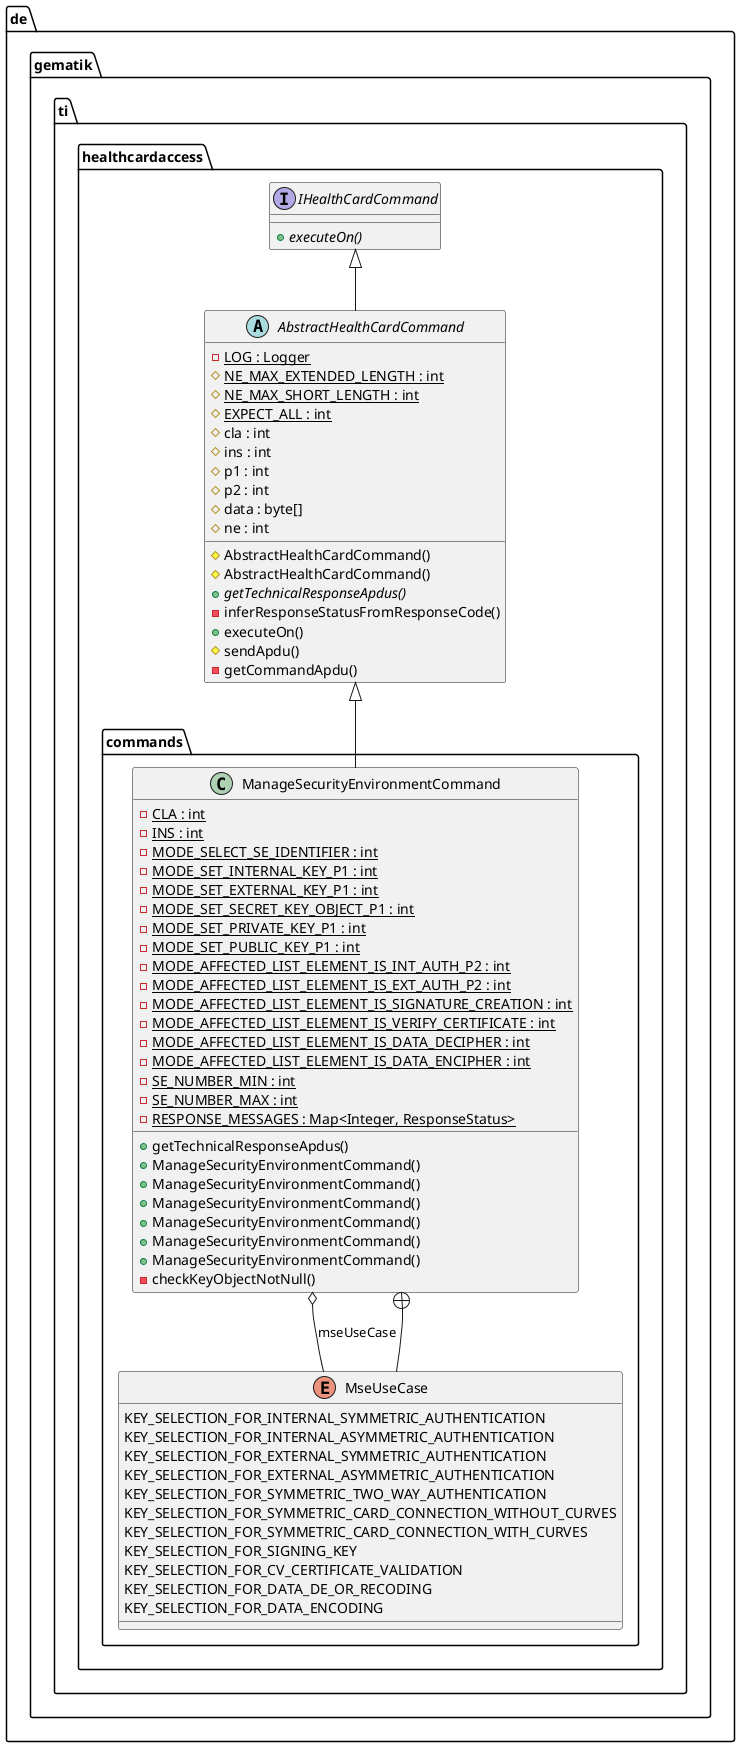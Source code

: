 @startuml

 package de.gematik.ti.healthcardaccess {
    interface IHealthCardCommand {
        {abstract} + executeOn()
    }
  }

 package de.gematik.ti.healthcardaccess {
    abstract class AbstractHealthCardCommand {
        {static} - LOG : Logger
        {static} # NE_MAX_EXTENDED_LENGTH : int
        {static} # NE_MAX_SHORT_LENGTH : int
        {static} # EXPECT_ALL : int
        # cla : int
        # ins : int
        # p1 : int
        # p2 : int
        # data : byte[]
        # ne : int
        # AbstractHealthCardCommand()
        # AbstractHealthCardCommand()
        {abstract} + getTechnicalResponseApdus()
        - inferResponseStatusFromResponseCode()
        + executeOn()
        # sendApdu()
        - getCommandApdu()
    }
  }

 package de.gematik.ti.healthcardaccess {
     package de.gematik.ti.healthcardaccess.commands {
       class ManageSecurityEnvironmentCommand {
           {static} - CLA : int
           {static} - INS : int
           {static} - MODE_SELECT_SE_IDENTIFIER : int
           {static} - MODE_SET_INTERNAL_KEY_P1 : int
           {static} - MODE_SET_EXTERNAL_KEY_P1 : int
           {static} - MODE_SET_SECRET_KEY_OBJECT_P1 : int
           {static} - MODE_SET_PRIVATE_KEY_P1 : int
           {static} - MODE_SET_PUBLIC_KEY_P1 : int
           {static} - MODE_AFFECTED_LIST_ELEMENT_IS_INT_AUTH_P2 : int
           {static} - MODE_AFFECTED_LIST_ELEMENT_IS_EXT_AUTH_P2 : int
           {static} - MODE_AFFECTED_LIST_ELEMENT_IS_SIGNATURE_CREATION : int
           {static} - MODE_AFFECTED_LIST_ELEMENT_IS_VERIFY_CERTIFICATE : int
           {static} - MODE_AFFECTED_LIST_ELEMENT_IS_DATA_DECIPHER : int
           {static} - MODE_AFFECTED_LIST_ELEMENT_IS_DATA_ENCIPHER : int
           {static} - SE_NUMBER_MIN : int
           {static} - SE_NUMBER_MAX : int
           {static} - RESPONSE_MESSAGES : Map<Integer, ResponseStatus>
           + getTechnicalResponseApdus()
           + ManageSecurityEnvironmentCommand()
           + ManageSecurityEnvironmentCommand()
           + ManageSecurityEnvironmentCommand()
           + ManageSecurityEnvironmentCommand()
           + ManageSecurityEnvironmentCommand()
           + ManageSecurityEnvironmentCommand()
           - checkKeyObjectNotNull()
       }
     }
   }

   package de.gematik.ti.healthcardaccess {
       package de.gematik.ti.healthcardaccess.commands {
         enum MseUseCase {
           KEY_SELECTION_FOR_INTERNAL_SYMMETRIC_AUTHENTICATION
           KEY_SELECTION_FOR_INTERNAL_ASYMMETRIC_AUTHENTICATION
           KEY_SELECTION_FOR_EXTERNAL_SYMMETRIC_AUTHENTICATION
           KEY_SELECTION_FOR_EXTERNAL_ASYMMETRIC_AUTHENTICATION
           KEY_SELECTION_FOR_SYMMETRIC_TWO_WAY_AUTHENTICATION
           KEY_SELECTION_FOR_SYMMETRIC_CARD_CONNECTION_WITHOUT_CURVES
           KEY_SELECTION_FOR_SYMMETRIC_CARD_CONNECTION_WITH_CURVES
           KEY_SELECTION_FOR_SIGNING_KEY
           KEY_SELECTION_FOR_CV_CERTIFICATE_VALIDATION
           KEY_SELECTION_FOR_DATA_DE_OR_RECODING
           KEY_SELECTION_FOR_DATA_ENCODING
         }
       }
     }

  AbstractHealthCardCommand -up-|> IHealthCardCommand
  ManageSecurityEnvironmentCommand -up-|> AbstractHealthCardCommand
  ManageSecurityEnvironmentCommand o-- MseUseCase : mseUseCase
  ManageSecurityEnvironmentCommand +-down- MseUseCase
@enduml